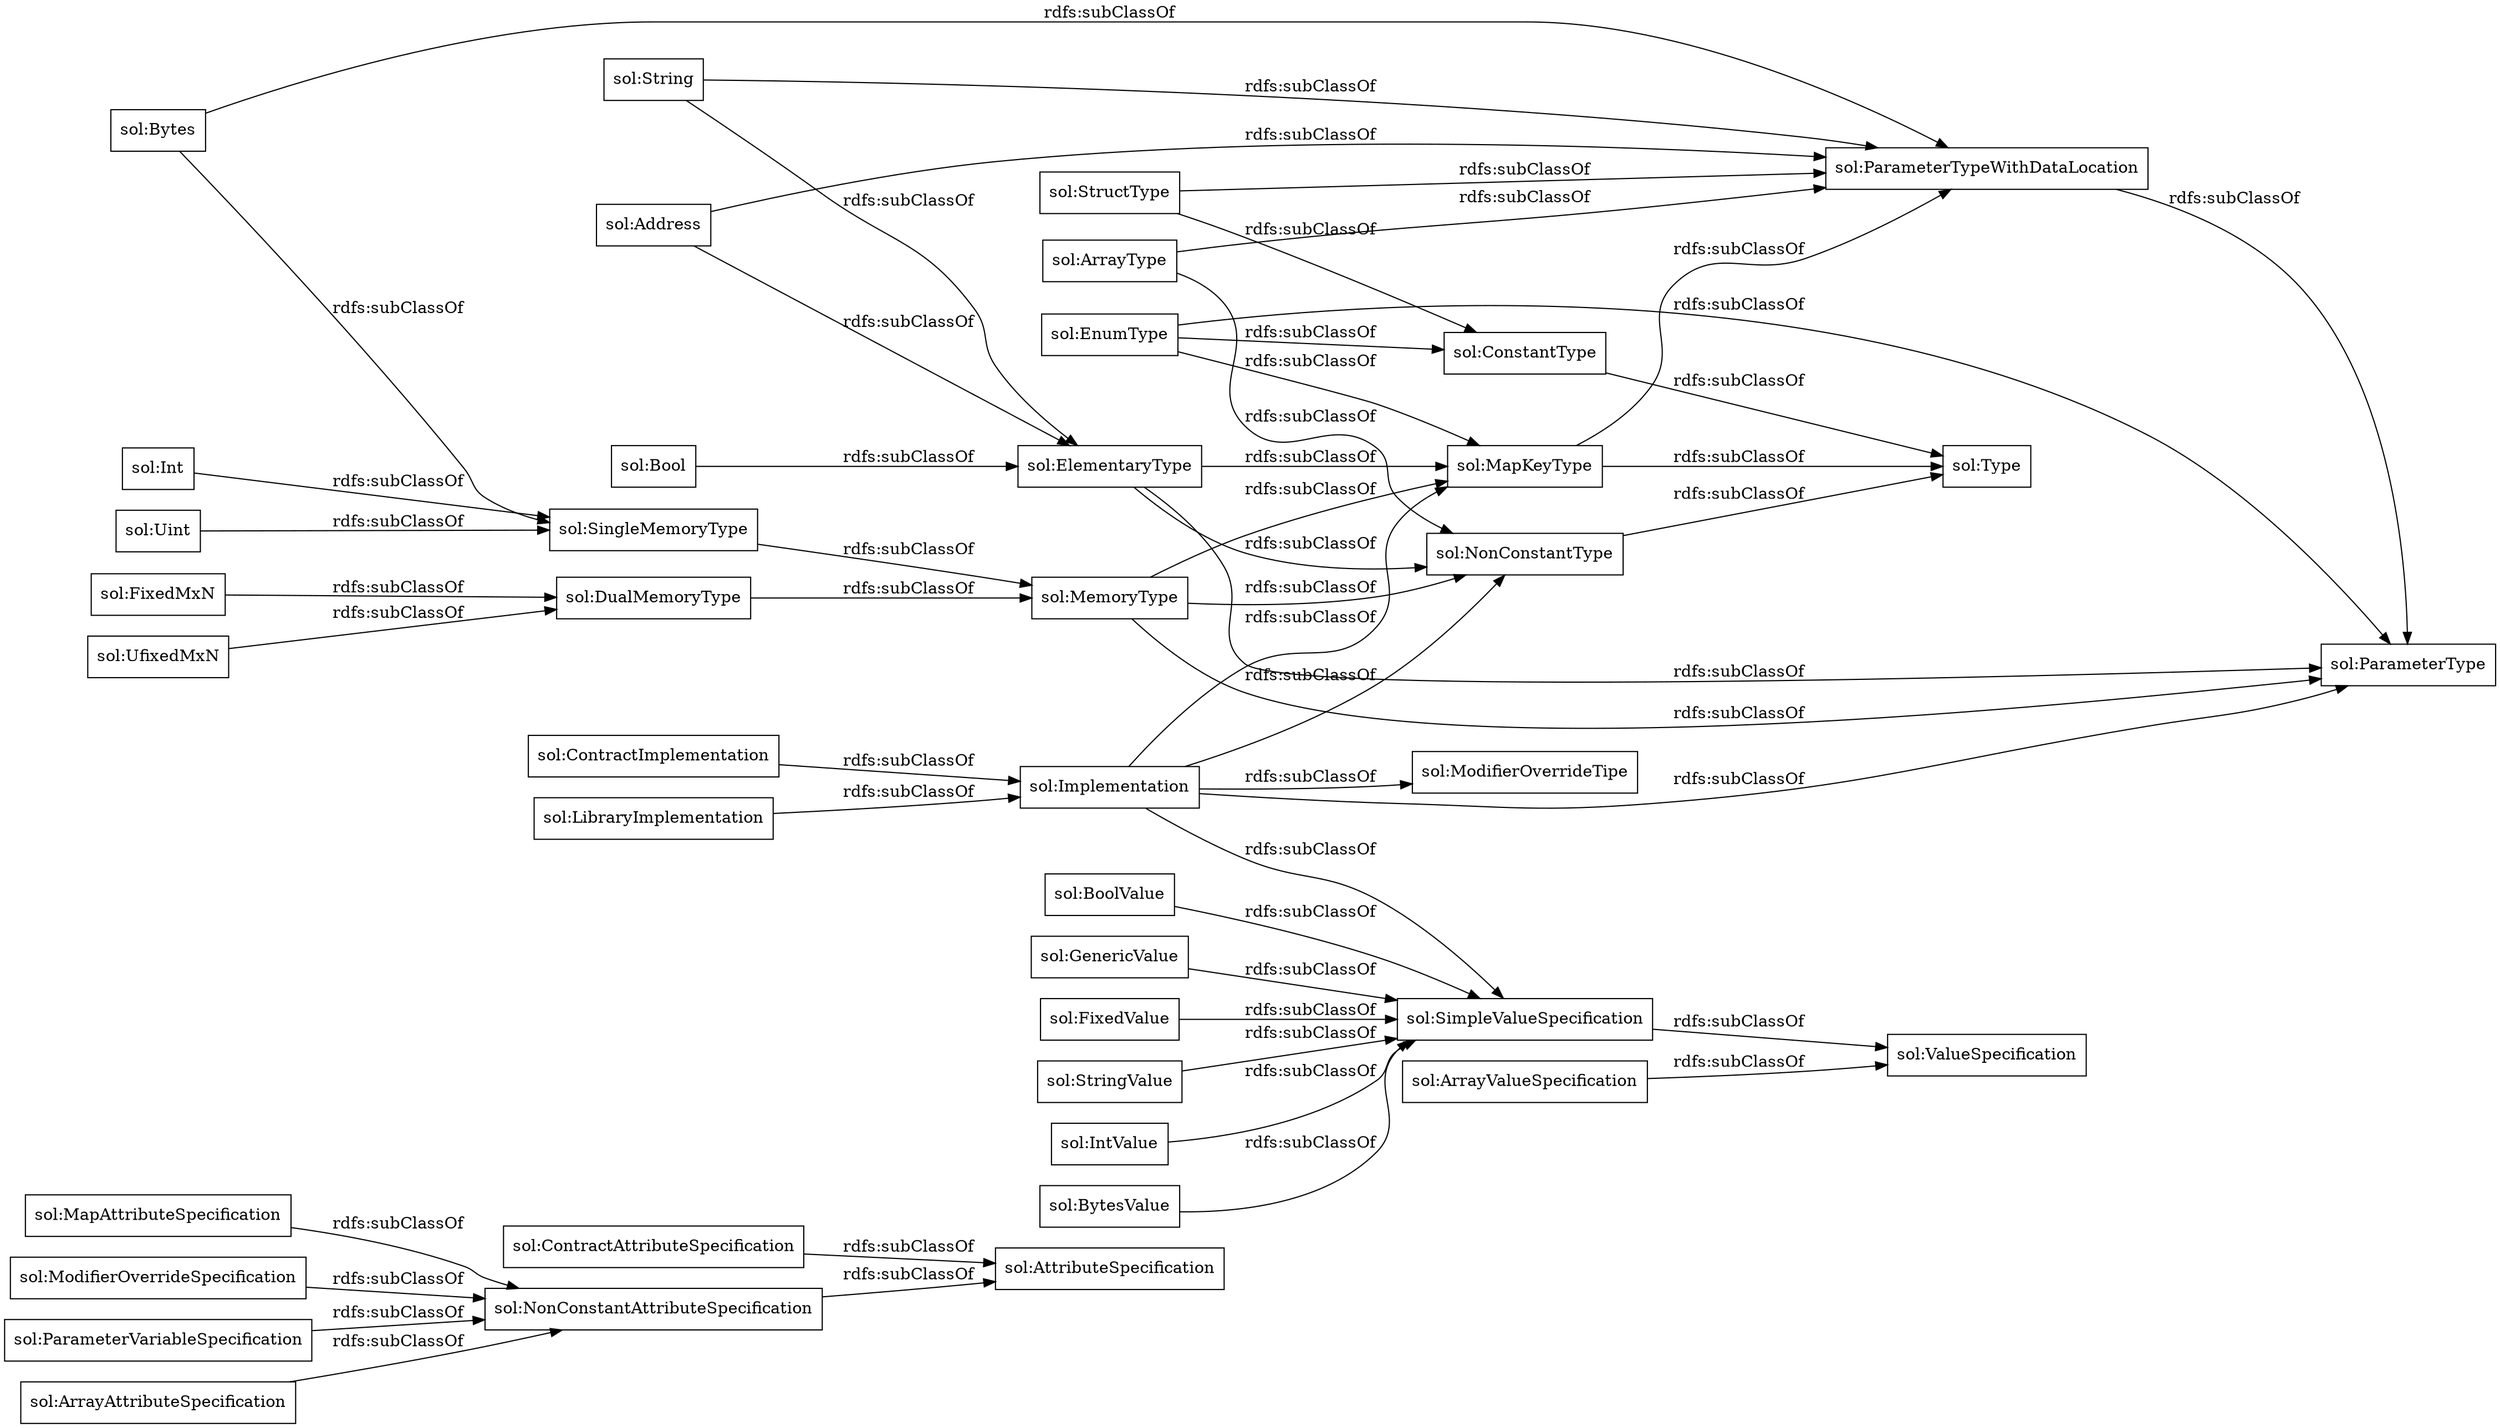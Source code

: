 digraph ar2dtool_diagram { 
rankdir=LR;
size="1000"
node [shape = rectangle, color="black"]; "sol:AttributeSpecification" "sol:MapKeyType" "sol:BytesValue" "sol:MapAttributeSpecification" "sol:ValueSpecification" "sol:ConstantType" "sol:ModifierOverrideSpecification" "sol:BoolValue" "sol:Bytes" "sol:ModifierOverrideTipe" "sol:EnumType" "sol:StructType" "sol:DualMemoryType" "sol:SimpleValueSpecification" "sol:ArrayValueSpecification" "sol:Type" "sol:FixedMxN" "sol:SingleMemoryType" "sol:GenericValue" "sol:ParameterTypeWithDataLocation" "sol:ParameterVariableSpecification" "sol:ElementaryType" "sol:Bool" "sol:Implementation" "sol:UfixedMxN" "sol:Int" "sol:FixedValue" "sol:ArrayType" "sol:NonConstantType" "sol:LibraryImplementation" "sol:ContractAttributeSpecification" "sol:ContractImplementation" "sol:MemoryType" "sol:Address" "sol:ArrayAttributeSpecification" "sol:Uint" "sol:String" "sol:NonConstantAttributeSpecification" "sol:StringValue" "sol:ParameterType" "sol:IntValue" ; /*classes style*/
	"sol:StringValue" -> "sol:SimpleValueSpecification" [ label = "rdfs:subClassOf" ];
	"sol:MapKeyType" -> "sol:Type" [ label = "rdfs:subClassOf" ];
	"sol:MapKeyType" -> "sol:ParameterTypeWithDataLocation" [ label = "rdfs:subClassOf" ];
	"sol:Bytes" -> "sol:SingleMemoryType" [ label = "rdfs:subClassOf" ];
	"sol:Bytes" -> "sol:ParameterTypeWithDataLocation" [ label = "rdfs:subClassOf" ];
	"sol:ElementaryType" -> "sol:ParameterType" [ label = "rdfs:subClassOf" ];
	"sol:ElementaryType" -> "sol:NonConstantType" [ label = "rdfs:subClassOf" ];
	"sol:ElementaryType" -> "sol:MapKeyType" [ label = "rdfs:subClassOf" ];
	"sol:ParameterTypeWithDataLocation" -> "sol:ParameterType" [ label = "rdfs:subClassOf" ];
	"sol:Bool" -> "sol:ElementaryType" [ label = "rdfs:subClassOf" ];
	"sol:MemoryType" -> "sol:ParameterType" [ label = "rdfs:subClassOf" ];
	"sol:MemoryType" -> "sol:NonConstantType" [ label = "rdfs:subClassOf" ];
	"sol:MemoryType" -> "sol:MapKeyType" [ label = "rdfs:subClassOf" ];
	"sol:GenericValue" -> "sol:SimpleValueSpecification" [ label = "rdfs:subClassOf" ];
	"sol:ContractImplementation" -> "sol:Implementation" [ label = "rdfs:subClassOf" ];
	"sol:BoolValue" -> "sol:SimpleValueSpecification" [ label = "rdfs:subClassOf" ];
	"sol:ArrayAttributeSpecification" -> "sol:NonConstantAttributeSpecification" [ label = "rdfs:subClassOf" ];
	"sol:IntValue" -> "sol:SimpleValueSpecification" [ label = "rdfs:subClassOf" ];
	"sol:DualMemoryType" -> "sol:MemoryType" [ label = "rdfs:subClassOf" ];
	"sol:String" -> "sol:ParameterTypeWithDataLocation" [ label = "rdfs:subClassOf" ];
	"sol:String" -> "sol:ElementaryType" [ label = "rdfs:subClassOf" ];
	"sol:NonConstantAttributeSpecification" -> "sol:AttributeSpecification" [ label = "rdfs:subClassOf" ];
	"sol:ContractAttributeSpecification" -> "sol:AttributeSpecification" [ label = "rdfs:subClassOf" ];
	"sol:MapAttributeSpecification" -> "sol:NonConstantAttributeSpecification" [ label = "rdfs:subClassOf" ];
	"sol:ModifierOverrideSpecification" -> "sol:NonConstantAttributeSpecification" [ label = "rdfs:subClassOf" ];
	"sol:ParameterVariableSpecification" -> "sol:NonConstantAttributeSpecification" [ label = "rdfs:subClassOf" ];
	"sol:Uint" -> "sol:SingleMemoryType" [ label = "rdfs:subClassOf" ];
	"sol:FixedValue" -> "sol:SimpleValueSpecification" [ label = "rdfs:subClassOf" ];
	"sol:NonConstantType" -> "sol:Type" [ label = "rdfs:subClassOf" ];
	"sol:SimpleValueSpecification" -> "sol:ValueSpecification" [ label = "rdfs:subClassOf" ];
	"sol:BytesValue" -> "sol:SimpleValueSpecification" [ label = "rdfs:subClassOf" ];
	"sol:Int" -> "sol:SingleMemoryType" [ label = "rdfs:subClassOf" ];
	"sol:UfixedMxN" -> "sol:DualMemoryType" [ label = "rdfs:subClassOf" ];
	"sol:EnumType" -> "sol:ParameterType" [ label = "rdfs:subClassOf" ];
	"sol:EnumType" -> "sol:MapKeyType" [ label = "rdfs:subClassOf" ];
	"sol:EnumType" -> "sol:ConstantType" [ label = "rdfs:subClassOf" ];
	"sol:FixedMxN" -> "sol:DualMemoryType" [ label = "rdfs:subClassOf" ];
	"sol:StructType" -> "sol:ParameterTypeWithDataLocation" [ label = "rdfs:subClassOf" ];
	"sol:StructType" -> "sol:ConstantType" [ label = "rdfs:subClassOf" ];
	"sol:Address" -> "sol:ParameterTypeWithDataLocation" [ label = "rdfs:subClassOf" ];
	"sol:Address" -> "sol:ElementaryType" [ label = "rdfs:subClassOf" ];
	"sol:Implementation" -> "sol:SimpleValueSpecification" [ label = "rdfs:subClassOf" ];
	"sol:Implementation" -> "sol:ParameterType" [ label = "rdfs:subClassOf" ];
	"sol:Implementation" -> "sol:NonConstantType" [ label = "rdfs:subClassOf" ];
	"sol:Implementation" -> "sol:ModifierOverrideTipe" [ label = "rdfs:subClassOf" ];
	"sol:Implementation" -> "sol:MapKeyType" [ label = "rdfs:subClassOf" ];
	"sol:ArrayType" -> "sol:ParameterTypeWithDataLocation" [ label = "rdfs:subClassOf" ];
	"sol:ArrayType" -> "sol:NonConstantType" [ label = "rdfs:subClassOf" ];
	"sol:SingleMemoryType" -> "sol:MemoryType" [ label = "rdfs:subClassOf" ];
	"sol:LibraryImplementation" -> "sol:Implementation" [ label = "rdfs:subClassOf" ];
	"sol:ArrayValueSpecification" -> "sol:ValueSpecification" [ label = "rdfs:subClassOf" ];
	"sol:ConstantType" -> "sol:Type" [ label = "rdfs:subClassOf" ];

}
